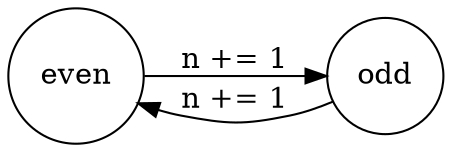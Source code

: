 digraph oddeven {
graph [rankdir=LR];
node [shape=circle];
even -> odd [label = "n += 1" ];
odd -> even [label = "n += 1" ];
}
